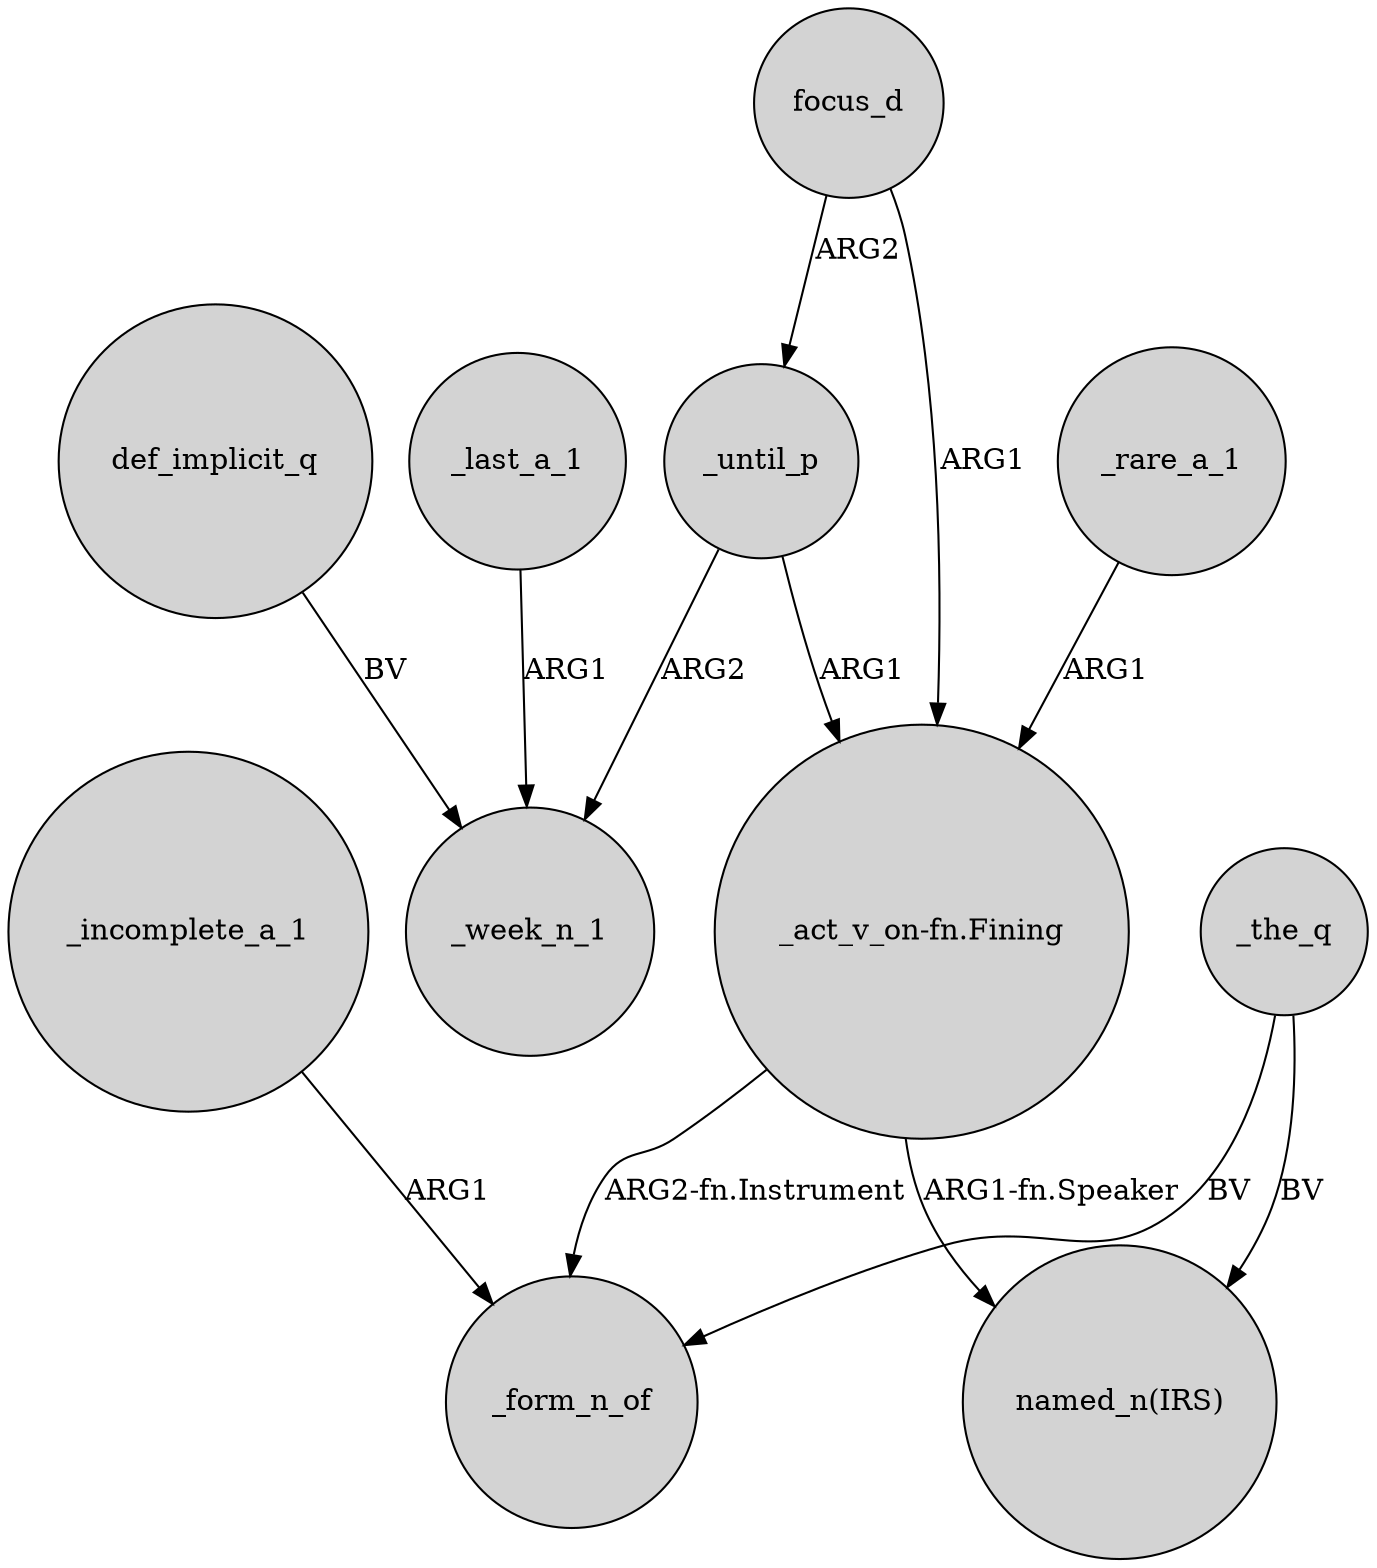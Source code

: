 digraph {
	node [shape=circle style=filled]
	_the_q -> _form_n_of [label=BV]
	_until_p -> _week_n_1 [label=ARG2]
	_until_p -> "_act_v_on-fn.Fining" [label=ARG1]
	_incomplete_a_1 -> _form_n_of [label=ARG1]
	def_implicit_q -> _week_n_1 [label=BV]
	focus_d -> _until_p [label=ARG2]
	"_act_v_on-fn.Fining" -> _form_n_of [label="ARG2-fn.Instrument"]
	"_act_v_on-fn.Fining" -> "named_n(IRS)" [label="ARG1-fn.Speaker"]
	_last_a_1 -> _week_n_1 [label=ARG1]
	focus_d -> "_act_v_on-fn.Fining" [label=ARG1]
	_the_q -> "named_n(IRS)" [label=BV]
	_rare_a_1 -> "_act_v_on-fn.Fining" [label=ARG1]
}
